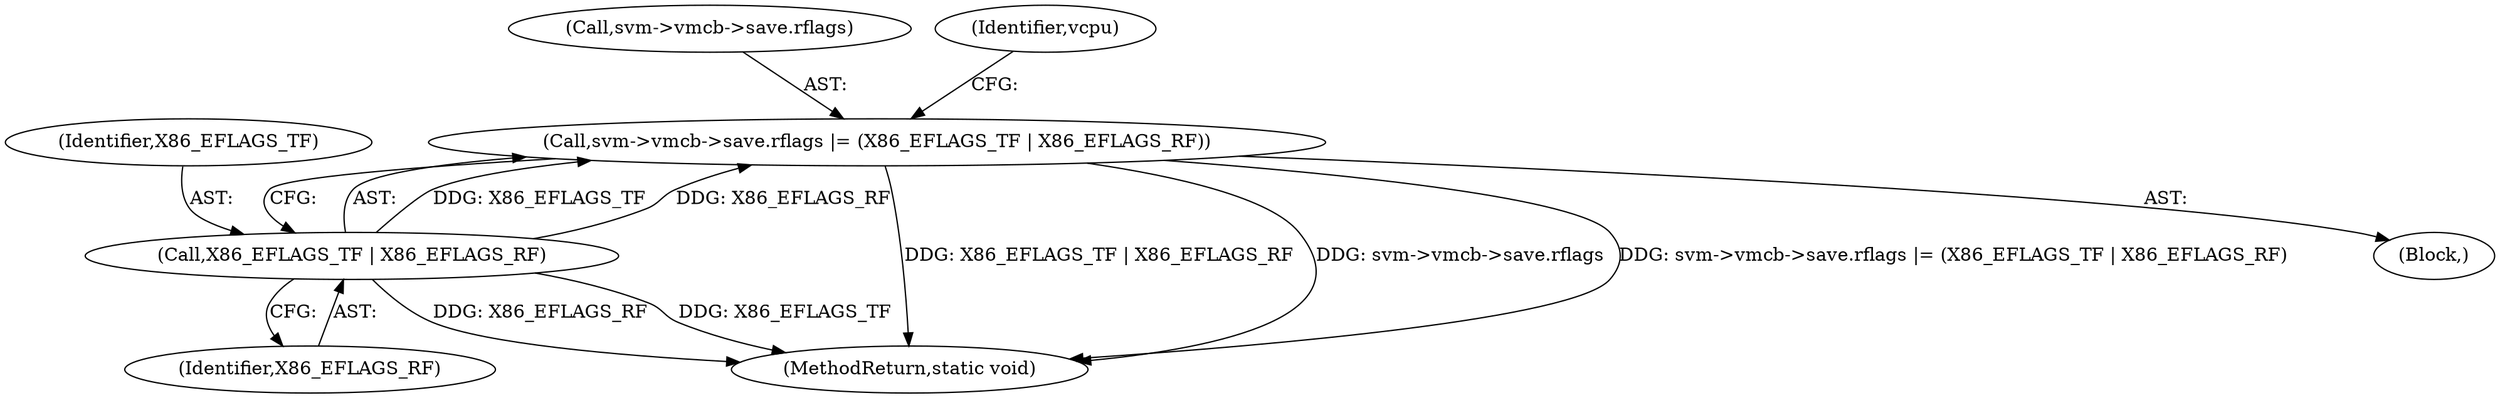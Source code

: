 digraph "0_linux_cbdb967af3d54993f5814f1cee0ed311a055377d_0@pointer" {
"1000130" [label="(Call,svm->vmcb->save.rflags |= (X86_EFLAGS_TF | X86_EFLAGS_RF))"];
"1000138" [label="(Call,X86_EFLAGS_TF | X86_EFLAGS_RF)"];
"1000143" [label="(MethodReturn,static void)"];
"1000131" [label="(Call,svm->vmcb->save.rflags)"];
"1000140" [label="(Identifier,X86_EFLAGS_RF)"];
"1000130" [label="(Call,svm->vmcb->save.rflags |= (X86_EFLAGS_TF | X86_EFLAGS_RF))"];
"1000138" [label="(Call,X86_EFLAGS_TF | X86_EFLAGS_RF)"];
"1000142" [label="(Identifier,vcpu)"];
"1000139" [label="(Identifier,X86_EFLAGS_TF)"];
"1000104" [label="(Block,)"];
"1000130" -> "1000104"  [label="AST: "];
"1000130" -> "1000138"  [label="CFG: "];
"1000131" -> "1000130"  [label="AST: "];
"1000138" -> "1000130"  [label="AST: "];
"1000142" -> "1000130"  [label="CFG: "];
"1000130" -> "1000143"  [label="DDG: X86_EFLAGS_TF | X86_EFLAGS_RF"];
"1000130" -> "1000143"  [label="DDG: svm->vmcb->save.rflags"];
"1000130" -> "1000143"  [label="DDG: svm->vmcb->save.rflags |= (X86_EFLAGS_TF | X86_EFLAGS_RF)"];
"1000138" -> "1000130"  [label="DDG: X86_EFLAGS_TF"];
"1000138" -> "1000130"  [label="DDG: X86_EFLAGS_RF"];
"1000138" -> "1000140"  [label="CFG: "];
"1000139" -> "1000138"  [label="AST: "];
"1000140" -> "1000138"  [label="AST: "];
"1000138" -> "1000143"  [label="DDG: X86_EFLAGS_RF"];
"1000138" -> "1000143"  [label="DDG: X86_EFLAGS_TF"];
}
